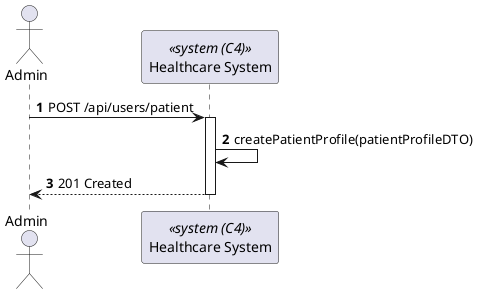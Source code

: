 @startuml Patient Profile Creation (level 2)

autonumber
actor Admin as "Admin"
participant SYS as "Healthcare System" <<system (C4)>>

Admin-> SYS : POST /api/users/patient
activate SYS

SYS -> SYS : createPatientProfile(patientProfileDTO)
SYS--> Admin : 201 Created
deactivate SYS

@enduml